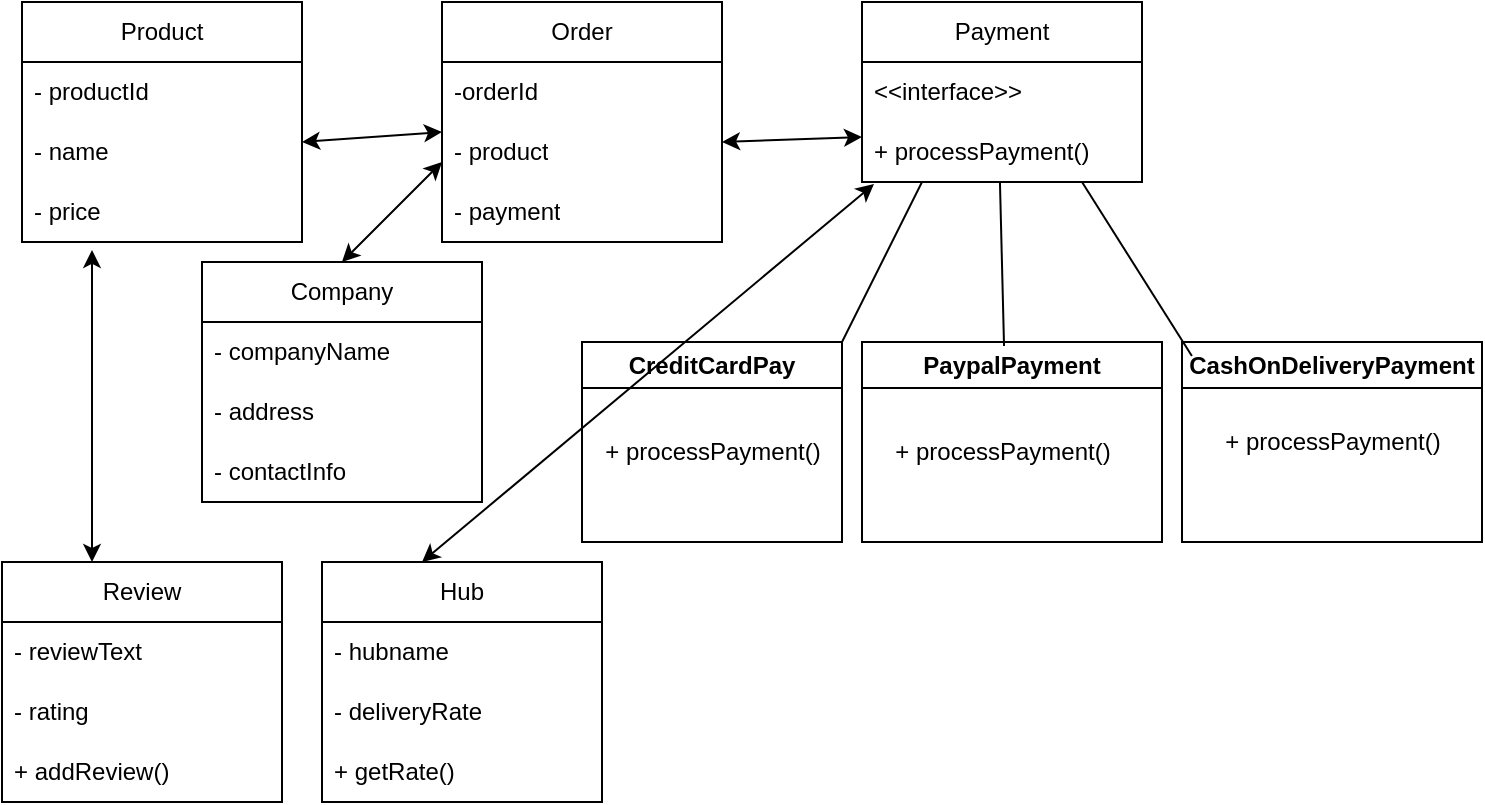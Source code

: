 <mxfile version="24.7.17">
  <diagram name="Page-1" id="AxllCQ8xKY0vl58PdoHA">
    <mxGraphModel grid="1" page="1" gridSize="10" guides="1" tooltips="1" connect="1" arrows="1" fold="1" pageScale="1" pageWidth="850" pageHeight="1100" math="0" shadow="0">
      <root>
        <mxCell id="0" />
        <mxCell id="1" parent="0" />
        <mxCell id="gMuBEMi_VEOArt3vUPlH-2" value="Product" style="swimlane;fontStyle=0;childLayout=stackLayout;horizontal=1;startSize=30;horizontalStack=0;resizeParent=1;resizeParentMax=0;resizeLast=0;collapsible=1;marginBottom=0;whiteSpace=wrap;html=1;" vertex="1" parent="1">
          <mxGeometry x="40" y="30" width="140" height="120" as="geometry" />
        </mxCell>
        <mxCell id="gMuBEMi_VEOArt3vUPlH-3" value="- productId" style="text;strokeColor=none;fillColor=none;align=left;verticalAlign=middle;spacingLeft=4;spacingRight=4;overflow=hidden;points=[[0,0.5],[1,0.5]];portConstraint=eastwest;rotatable=0;whiteSpace=wrap;html=1;" vertex="1" parent="gMuBEMi_VEOArt3vUPlH-2">
          <mxGeometry y="30" width="140" height="30" as="geometry" />
        </mxCell>
        <mxCell id="gMuBEMi_VEOArt3vUPlH-4" value="- name" style="text;strokeColor=none;fillColor=none;align=left;verticalAlign=middle;spacingLeft=4;spacingRight=4;overflow=hidden;points=[[0,0.5],[1,0.5]];portConstraint=eastwest;rotatable=0;whiteSpace=wrap;html=1;" vertex="1" parent="gMuBEMi_VEOArt3vUPlH-2">
          <mxGeometry y="60" width="140" height="30" as="geometry" />
        </mxCell>
        <mxCell id="gMuBEMi_VEOArt3vUPlH-5" value="- price" style="text;strokeColor=none;fillColor=none;align=left;verticalAlign=middle;spacingLeft=4;spacingRight=4;overflow=hidden;points=[[0,0.5],[1,0.5]];portConstraint=eastwest;rotatable=0;whiteSpace=wrap;html=1;" vertex="1" parent="gMuBEMi_VEOArt3vUPlH-2">
          <mxGeometry y="90" width="140" height="30" as="geometry" />
        </mxCell>
        <mxCell id="gMuBEMi_VEOArt3vUPlH-7" value="" style="endArrow=classic;startArrow=classic;html=1;rounded=0;" edge="1" parent="1" target="gMuBEMi_VEOArt3vUPlH-10">
          <mxGeometry width="50" height="50" relative="1" as="geometry">
            <mxPoint x="180" y="100" as="sourcePoint" />
            <mxPoint x="270" y="100" as="targetPoint" />
          </mxGeometry>
        </mxCell>
        <mxCell id="gMuBEMi_VEOArt3vUPlH-10" value="Order" style="swimlane;fontStyle=0;childLayout=stackLayout;horizontal=1;startSize=30;horizontalStack=0;resizeParent=1;resizeParentMax=0;resizeLast=0;collapsible=1;marginBottom=0;whiteSpace=wrap;html=1;" vertex="1" parent="1">
          <mxGeometry x="250" y="30" width="140" height="120" as="geometry" />
        </mxCell>
        <mxCell id="gMuBEMi_VEOArt3vUPlH-11" value="-orderId" style="text;strokeColor=none;fillColor=none;align=left;verticalAlign=middle;spacingLeft=4;spacingRight=4;overflow=hidden;points=[[0,0.5],[1,0.5]];portConstraint=eastwest;rotatable=0;whiteSpace=wrap;html=1;" vertex="1" parent="gMuBEMi_VEOArt3vUPlH-10">
          <mxGeometry y="30" width="140" height="30" as="geometry" />
        </mxCell>
        <mxCell id="gMuBEMi_VEOArt3vUPlH-12" value="- product" style="text;strokeColor=none;fillColor=none;align=left;verticalAlign=middle;spacingLeft=4;spacingRight=4;overflow=hidden;points=[[0,0.5],[1,0.5]];portConstraint=eastwest;rotatable=0;whiteSpace=wrap;html=1;" vertex="1" parent="gMuBEMi_VEOArt3vUPlH-10">
          <mxGeometry y="60" width="140" height="30" as="geometry" />
        </mxCell>
        <mxCell id="gMuBEMi_VEOArt3vUPlH-13" value="- payment" style="text;strokeColor=none;fillColor=none;align=left;verticalAlign=middle;spacingLeft=4;spacingRight=4;overflow=hidden;points=[[0,0.5],[1,0.5]];portConstraint=eastwest;rotatable=0;whiteSpace=wrap;html=1;" vertex="1" parent="gMuBEMi_VEOArt3vUPlH-10">
          <mxGeometry y="90" width="140" height="30" as="geometry" />
        </mxCell>
        <mxCell id="gMuBEMi_VEOArt3vUPlH-16" value="Payment" style="swimlane;fontStyle=0;childLayout=stackLayout;horizontal=1;startSize=30;horizontalStack=0;resizeParent=1;resizeParentMax=0;resizeLast=0;collapsible=1;marginBottom=0;whiteSpace=wrap;html=1;" vertex="1" parent="1">
          <mxGeometry x="460" y="30" width="140" height="90" as="geometry" />
        </mxCell>
        <mxCell id="gMuBEMi_VEOArt3vUPlH-17" value="&amp;lt;&amp;lt;interface&amp;gt;&amp;gt;" style="text;strokeColor=none;fillColor=none;align=left;verticalAlign=middle;spacingLeft=4;spacingRight=4;overflow=hidden;points=[[0,0.5],[1,0.5]];portConstraint=eastwest;rotatable=0;whiteSpace=wrap;html=1;" vertex="1" parent="gMuBEMi_VEOArt3vUPlH-16">
          <mxGeometry y="30" width="140" height="30" as="geometry" />
        </mxCell>
        <mxCell id="gMuBEMi_VEOArt3vUPlH-18" value="+ processPayment()" style="text;strokeColor=none;fillColor=none;align=left;verticalAlign=middle;spacingLeft=4;spacingRight=4;overflow=hidden;points=[[0,0.5],[1,0.5]];portConstraint=eastwest;rotatable=0;whiteSpace=wrap;html=1;" vertex="1" parent="gMuBEMi_VEOArt3vUPlH-16">
          <mxGeometry y="60" width="140" height="30" as="geometry" />
        </mxCell>
        <mxCell id="gMuBEMi_VEOArt3vUPlH-20" value="" style="endArrow=classic;startArrow=classic;html=1;rounded=0;entryX=0;entryY=0.75;entryDx=0;entryDy=0;" edge="1" parent="1" target="gMuBEMi_VEOArt3vUPlH-16">
          <mxGeometry width="50" height="50" relative="1" as="geometry">
            <mxPoint x="390" y="100" as="sourcePoint" />
            <mxPoint x="440" y="50" as="targetPoint" />
          </mxGeometry>
        </mxCell>
        <mxCell id="gMuBEMi_VEOArt3vUPlH-25" value="CreditCardPay" style="swimlane;whiteSpace=wrap;html=1;" vertex="1" parent="1">
          <mxGeometry x="320" y="200" width="130" height="100" as="geometry">
            <mxRectangle x="320" y="200" width="120" height="30" as="alternateBounds" />
          </mxGeometry>
        </mxCell>
        <mxCell id="gMuBEMi_VEOArt3vUPlH-26" value="+ processPayment()" style="text;html=1;align=center;verticalAlign=middle;resizable=0;points=[];autosize=1;strokeColor=none;fillColor=none;" vertex="1" parent="gMuBEMi_VEOArt3vUPlH-25">
          <mxGeometry y="40" width="130" height="30" as="geometry" />
        </mxCell>
        <mxCell id="gMuBEMi_VEOArt3vUPlH-27" value="PaypalPayment" style="swimlane;whiteSpace=wrap;html=1;startSize=23;" vertex="1" parent="1">
          <mxGeometry x="460" y="200" width="150" height="100" as="geometry" />
        </mxCell>
        <mxCell id="gMuBEMi_VEOArt3vUPlH-29" value="+ processPayment()" style="text;html=1;align=center;verticalAlign=middle;resizable=0;points=[];autosize=1;strokeColor=none;fillColor=none;" vertex="1" parent="gMuBEMi_VEOArt3vUPlH-27">
          <mxGeometry x="5" y="40" width="130" height="30" as="geometry" />
        </mxCell>
        <mxCell id="gMuBEMi_VEOArt3vUPlH-30" value="CashOnDeliveryPayment" style="swimlane;whiteSpace=wrap;html=1;" vertex="1" parent="1">
          <mxGeometry x="620" y="200" width="150" height="100" as="geometry" />
        </mxCell>
        <mxCell id="gMuBEMi_VEOArt3vUPlH-31" value="+ processPayment()" style="text;html=1;align=center;verticalAlign=middle;resizable=0;points=[];autosize=1;strokeColor=none;fillColor=none;" vertex="1" parent="gMuBEMi_VEOArt3vUPlH-30">
          <mxGeometry x="10" y="35" width="130" height="30" as="geometry" />
        </mxCell>
        <mxCell id="gMuBEMi_VEOArt3vUPlH-35" value="" style="endArrow=none;html=1;rounded=0;exitX=1;exitY=0;exitDx=0;exitDy=0;" edge="1" parent="1" source="gMuBEMi_VEOArt3vUPlH-25">
          <mxGeometry width="50" height="50" relative="1" as="geometry">
            <mxPoint x="440" y="170" as="sourcePoint" />
            <mxPoint x="490" y="120" as="targetPoint" />
          </mxGeometry>
        </mxCell>
        <mxCell id="gMuBEMi_VEOArt3vUPlH-36" value="" style="endArrow=none;html=1;rounded=0;exitX=0.547;exitY=0.02;exitDx=0;exitDy=0;exitPerimeter=0;" edge="1" parent="1">
          <mxGeometry width="50" height="50" relative="1" as="geometry">
            <mxPoint x="531.02" y="202" as="sourcePoint" />
            <mxPoint x="528.97" y="120" as="targetPoint" />
          </mxGeometry>
        </mxCell>
        <mxCell id="gMuBEMi_VEOArt3vUPlH-38" value="" style="endArrow=none;html=1;rounded=0;exitX=0.033;exitY=0.07;exitDx=0;exitDy=0;exitPerimeter=0;" edge="1" parent="1" source="gMuBEMi_VEOArt3vUPlH-30">
          <mxGeometry width="50" height="50" relative="1" as="geometry">
            <mxPoint x="520" y="170" as="sourcePoint" />
            <mxPoint x="570" y="120" as="targetPoint" />
          </mxGeometry>
        </mxCell>
        <mxCell id="gMuBEMi_VEOArt3vUPlH-39" value="Hub" style="swimlane;fontStyle=0;childLayout=stackLayout;horizontal=1;startSize=30;horizontalStack=0;resizeParent=1;resizeParentMax=0;resizeLast=0;collapsible=1;marginBottom=0;whiteSpace=wrap;html=1;" vertex="1" parent="1">
          <mxGeometry x="190" y="310" width="140" height="120" as="geometry" />
        </mxCell>
        <mxCell id="gMuBEMi_VEOArt3vUPlH-40" value="- hubname" style="text;strokeColor=none;fillColor=none;align=left;verticalAlign=middle;spacingLeft=4;spacingRight=4;overflow=hidden;points=[[0,0.5],[1,0.5]];portConstraint=eastwest;rotatable=0;whiteSpace=wrap;html=1;" vertex="1" parent="gMuBEMi_VEOArt3vUPlH-39">
          <mxGeometry y="30" width="140" height="30" as="geometry" />
        </mxCell>
        <mxCell id="gMuBEMi_VEOArt3vUPlH-41" value="- deliveryRate" style="text;strokeColor=none;fillColor=none;align=left;verticalAlign=middle;spacingLeft=4;spacingRight=4;overflow=hidden;points=[[0,0.5],[1,0.5]];portConstraint=eastwest;rotatable=0;whiteSpace=wrap;html=1;" vertex="1" parent="gMuBEMi_VEOArt3vUPlH-39">
          <mxGeometry y="60" width="140" height="30" as="geometry" />
        </mxCell>
        <mxCell id="gMuBEMi_VEOArt3vUPlH-42" value="+ getRate()" style="text;strokeColor=none;fillColor=none;align=left;verticalAlign=middle;spacingLeft=4;spacingRight=4;overflow=hidden;points=[[0,0.5],[1,0.5]];portConstraint=eastwest;rotatable=0;whiteSpace=wrap;html=1;" vertex="1" parent="gMuBEMi_VEOArt3vUPlH-39">
          <mxGeometry y="90" width="140" height="30" as="geometry" />
        </mxCell>
        <mxCell id="gMuBEMi_VEOArt3vUPlH-48" value="Review" style="swimlane;fontStyle=0;childLayout=stackLayout;horizontal=1;startSize=30;horizontalStack=0;resizeParent=1;resizeParentMax=0;resizeLast=0;collapsible=1;marginBottom=0;whiteSpace=wrap;html=1;" vertex="1" parent="1">
          <mxGeometry x="30" y="310" width="140" height="120" as="geometry" />
        </mxCell>
        <mxCell id="gMuBEMi_VEOArt3vUPlH-49" value="- reviewText" style="text;strokeColor=none;fillColor=none;align=left;verticalAlign=middle;spacingLeft=4;spacingRight=4;overflow=hidden;points=[[0,0.5],[1,0.5]];portConstraint=eastwest;rotatable=0;whiteSpace=wrap;html=1;" vertex="1" parent="gMuBEMi_VEOArt3vUPlH-48">
          <mxGeometry y="30" width="140" height="30" as="geometry" />
        </mxCell>
        <mxCell id="gMuBEMi_VEOArt3vUPlH-50" value="- rating" style="text;strokeColor=none;fillColor=none;align=left;verticalAlign=middle;spacingLeft=4;spacingRight=4;overflow=hidden;points=[[0,0.5],[1,0.5]];portConstraint=eastwest;rotatable=0;whiteSpace=wrap;html=1;" vertex="1" parent="gMuBEMi_VEOArt3vUPlH-48">
          <mxGeometry y="60" width="140" height="30" as="geometry" />
        </mxCell>
        <mxCell id="gMuBEMi_VEOArt3vUPlH-51" value="+ addReview()" style="text;strokeColor=none;fillColor=none;align=left;verticalAlign=middle;spacingLeft=4;spacingRight=4;overflow=hidden;points=[[0,0.5],[1,0.5]];portConstraint=eastwest;rotatable=0;whiteSpace=wrap;html=1;" vertex="1" parent="gMuBEMi_VEOArt3vUPlH-48">
          <mxGeometry y="90" width="140" height="30" as="geometry" />
        </mxCell>
        <mxCell id="gMuBEMi_VEOArt3vUPlH-52" value="" style="endArrow=classic;startArrow=classic;html=1;rounded=0;entryX=0.043;entryY=1.033;entryDx=0;entryDy=0;entryPerimeter=0;" edge="1" parent="1" target="gMuBEMi_VEOArt3vUPlH-18">
          <mxGeometry width="50" height="50" relative="1" as="geometry">
            <mxPoint x="240" y="310" as="sourcePoint" />
            <mxPoint x="450" y="320" as="targetPoint" />
          </mxGeometry>
        </mxCell>
        <mxCell id="gMuBEMi_VEOArt3vUPlH-53" value="Company" style="swimlane;fontStyle=0;childLayout=stackLayout;horizontal=1;startSize=30;horizontalStack=0;resizeParent=1;resizeParentMax=0;resizeLast=0;collapsible=1;marginBottom=0;whiteSpace=wrap;html=1;" vertex="1" parent="1">
          <mxGeometry x="130" y="160" width="140" height="120" as="geometry" />
        </mxCell>
        <mxCell id="gMuBEMi_VEOArt3vUPlH-54" value="- companyName" style="text;strokeColor=none;fillColor=none;align=left;verticalAlign=middle;spacingLeft=4;spacingRight=4;overflow=hidden;points=[[0,0.5],[1,0.5]];portConstraint=eastwest;rotatable=0;whiteSpace=wrap;html=1;" vertex="1" parent="gMuBEMi_VEOArt3vUPlH-53">
          <mxGeometry y="30" width="140" height="30" as="geometry" />
        </mxCell>
        <mxCell id="gMuBEMi_VEOArt3vUPlH-55" value="- address" style="text;strokeColor=none;fillColor=none;align=left;verticalAlign=middle;spacingLeft=4;spacingRight=4;overflow=hidden;points=[[0,0.5],[1,0.5]];portConstraint=eastwest;rotatable=0;whiteSpace=wrap;html=1;" vertex="1" parent="gMuBEMi_VEOArt3vUPlH-53">
          <mxGeometry y="60" width="140" height="30" as="geometry" />
        </mxCell>
        <mxCell id="gMuBEMi_VEOArt3vUPlH-56" value="- contactInfo" style="text;strokeColor=none;fillColor=none;align=left;verticalAlign=middle;spacingLeft=4;spacingRight=4;overflow=hidden;points=[[0,0.5],[1,0.5]];portConstraint=eastwest;rotatable=0;whiteSpace=wrap;html=1;" vertex="1" parent="gMuBEMi_VEOArt3vUPlH-53">
          <mxGeometry y="90" width="140" height="30" as="geometry" />
        </mxCell>
        <mxCell id="gMuBEMi_VEOArt3vUPlH-57" value="" style="endArrow=classic;startArrow=classic;html=1;rounded=0;" edge="1" parent="1">
          <mxGeometry width="50" height="50" relative="1" as="geometry">
            <mxPoint x="200" y="160" as="sourcePoint" />
            <mxPoint x="250" y="110" as="targetPoint" />
            <Array as="points">
              <mxPoint x="230" y="130" />
            </Array>
          </mxGeometry>
        </mxCell>
        <mxCell id="gMuBEMi_VEOArt3vUPlH-59" value="" style="endArrow=classic;startArrow=classic;html=1;rounded=0;entryX=0.25;entryY=1.133;entryDx=0;entryDy=0;entryPerimeter=0;" edge="1" parent="1" target="gMuBEMi_VEOArt3vUPlH-5">
          <mxGeometry width="50" height="50" relative="1" as="geometry">
            <mxPoint x="75" y="310" as="sourcePoint" />
            <mxPoint x="86" y="155" as="targetPoint" />
          </mxGeometry>
        </mxCell>
      </root>
    </mxGraphModel>
  </diagram>
</mxfile>
